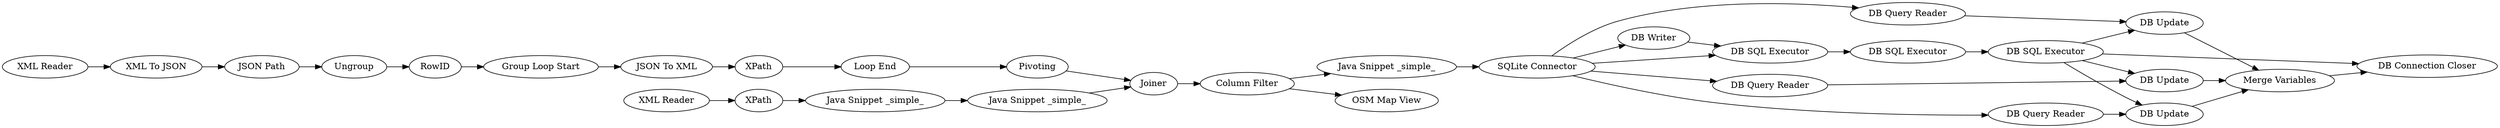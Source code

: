 digraph {
	"8330375180739725823_34" [label="Merge Variables"]
	"6501012331631938713_38" [label="XML Reader"]
	"6665409262387037335_13" [label=XPath]
	"8330375180739725823_24" [label="DB SQL Executor"]
	"8330375180739725823_20" [label="DB Writer"]
	"6501012331631938713_16" [label="Column Filter"]
	"-3753790834633929164_7" [label="JSON To XML"]
	"8330375180739725823_32" [label="DB Update"]
	"6501012331631938713_15" [label=Joiner]
	"6501012331631938713_18" [label="OSM Map View"]
	"-3753790834633929164_8" [label=XPath]
	"-3753790834633929164_4" [label=Ungroup]
	"-3753790834633929164_3" [label="JSON Path"]
	"6665409262387037335_14" [label="Java Snippet _simple_"]
	"8330375180739725823_33" [label="DB Update"]
	"-3753790834633929164_6" [label="Group Loop Start"]
	"8330375180739725823_19" [label="SQLite Connector"]
	"-3753790834633929164_9" [label=Pivoting]
	"8330375180739725823_28" [label="DB Update"]
	"8330375180739725823_29" [label="DB Query Reader"]
	"8330375180739725823_22" [label="DB SQL Executor"]
	"6501012331631938713_11" [label="Java Snippet _simple_"]
	"-3753790834633929164_11" [label="Loop End"]
	"6665409262387037335_17" [label="Java Snippet _simple_"]
	"8330375180739725823_30" [label="DB Query Reader"]
	"-3753790834633929164_2" [label="XML To JSON"]
	"6501012331631938713_39" [label="XML Reader"]
	"8330375180739725823_21" [label="DB Connection Closer"]
	"8330375180739725823_23" [label="DB SQL Executor"]
	"8330375180739725823_31" [label="DB Query Reader"]
	"-3753790834633929164_5" [label=RowID]
	"8330375180739725823_33" -> "8330375180739725823_34"
	"8330375180739725823_19" -> "8330375180739725823_30"
	"8330375180739725823_20" -> "8330375180739725823_22"
	"8330375180739725823_24" -> "8330375180739725823_32"
	"6501012331631938713_15" -> "6501012331631938713_16"
	"8330375180739725823_32" -> "8330375180739725823_34"
	"6501012331631938713_11" -> "8330375180739725823_19"
	"8330375180739725823_19" -> "8330375180739725823_22"
	"8330375180739725823_29" -> "8330375180739725823_28"
	"8330375180739725823_24" -> "8330375180739725823_28"
	"-3753790834633929164_11" -> "-3753790834633929164_9"
	"8330375180739725823_34" -> "8330375180739725823_21"
	"8330375180739725823_22" -> "8330375180739725823_23"
	"6665409262387037335_13" -> "6665409262387037335_14"
	"8330375180739725823_24" -> "8330375180739725823_33"
	"6501012331631938713_16" -> "6501012331631938713_18"
	"8330375180739725823_19" -> "8330375180739725823_31"
	"-3753790834633929164_5" -> "-3753790834633929164_6"
	"-3753790834633929164_2" -> "-3753790834633929164_3"
	"-3753790834633929164_9" -> "6501012331631938713_15"
	"8330375180739725823_30" -> "8330375180739725823_32"
	"6501012331631938713_38" -> "6665409262387037335_13"
	"6501012331631938713_16" -> "6501012331631938713_11"
	"8330375180739725823_23" -> "8330375180739725823_24"
	"-3753790834633929164_6" -> "-3753790834633929164_7"
	"6501012331631938713_39" -> "-3753790834633929164_2"
	"8330375180739725823_28" -> "8330375180739725823_34"
	"6665409262387037335_14" -> "6665409262387037335_17"
	"8330375180739725823_31" -> "8330375180739725823_33"
	"-3753790834633929164_3" -> "-3753790834633929164_4"
	"-3753790834633929164_4" -> "-3753790834633929164_5"
	"-3753790834633929164_7" -> "-3753790834633929164_8"
	"8330375180739725823_19" -> "8330375180739725823_29"
	"8330375180739725823_19" -> "8330375180739725823_20"
	"-3753790834633929164_8" -> "-3753790834633929164_11"
	"8330375180739725823_24" -> "8330375180739725823_21"
	"6665409262387037335_17" -> "6501012331631938713_15"
	rankdir=LR
}
